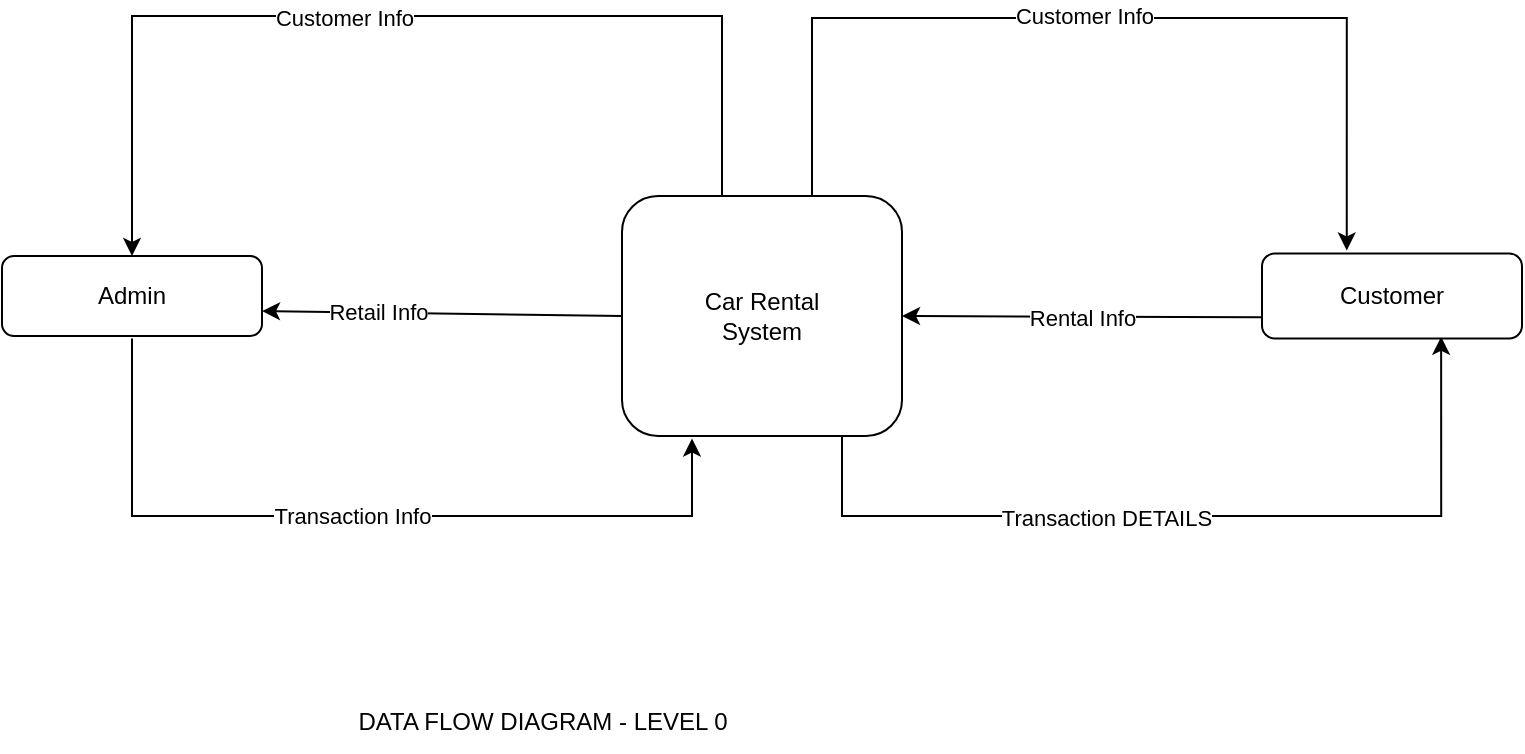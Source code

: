 <mxfile version="24.2.5" type="device">
  <diagram name="Page-1" id="1sUirBI9B5Q_mOUVWr8-">
    <mxGraphModel dx="830" dy="657" grid="1" gridSize="10" guides="1" tooltips="1" connect="1" arrows="1" fold="1" page="1" pageScale="1" pageWidth="850" pageHeight="1100" math="0" shadow="0">
      <root>
        <mxCell id="0" />
        <mxCell id="1" parent="0" />
        <mxCell id="B0CBj3l1OAyqEAr3n8iD-9" style="edgeStyle=orthogonalEdgeStyle;rounded=0;orthogonalLoop=1;jettySize=auto;html=1;entryX=0.5;entryY=0;entryDx=0;entryDy=0;" edge="1" parent="1" source="B0CBj3l1OAyqEAr3n8iD-2" target="B0CBj3l1OAyqEAr3n8iD-4">
          <mxGeometry relative="1" as="geometry">
            <mxPoint x="80.0" y="209" as="targetPoint" />
            <mxPoint x="380.05" y="179" as="sourcePoint" />
            <Array as="points">
              <mxPoint x="380" y="130" />
              <mxPoint x="85" y="130" />
            </Array>
          </mxGeometry>
        </mxCell>
        <mxCell id="B0CBj3l1OAyqEAr3n8iD-17" value="Customer Info" style="edgeLabel;html=1;align=center;verticalAlign=middle;resizable=0;points=[];" vertex="1" connectable="0" parent="B0CBj3l1OAyqEAr3n8iD-9">
          <mxGeometry x="0.104" y="1" relative="1" as="geometry">
            <mxPoint as="offset" />
          </mxGeometry>
        </mxCell>
        <mxCell id="B0CBj3l1OAyqEAr3n8iD-11" style="edgeStyle=orthogonalEdgeStyle;rounded=0;orthogonalLoop=1;jettySize=auto;html=1;entryX=0.326;entryY=-0.036;entryDx=0;entryDy=0;entryPerimeter=0;" edge="1" parent="1" target="B0CBj3l1OAyqEAr3n8iD-3">
          <mxGeometry relative="1" as="geometry">
            <mxPoint x="690" y="110.5" as="targetPoint" />
            <mxPoint x="425" y="220" as="sourcePoint" />
            <Array as="points">
              <mxPoint x="425" y="131" />
              <mxPoint x="692" y="131" />
            </Array>
          </mxGeometry>
        </mxCell>
        <mxCell id="B0CBj3l1OAyqEAr3n8iD-21" value="Customer Info" style="edgeLabel;html=1;align=center;verticalAlign=middle;resizable=0;points=[];" vertex="1" connectable="0" parent="B0CBj3l1OAyqEAr3n8iD-11">
          <mxGeometry x="-0.051" y="1" relative="1" as="geometry">
            <mxPoint as="offset" />
          </mxGeometry>
        </mxCell>
        <mxCell id="B0CBj3l1OAyqEAr3n8iD-13" style="edgeStyle=orthogonalEdgeStyle;rounded=0;orthogonalLoop=1;jettySize=auto;html=1;entryX=0.689;entryY=0.98;entryDx=0;entryDy=0;entryPerimeter=0;" edge="1" parent="1" source="B0CBj3l1OAyqEAr3n8iD-2" target="B0CBj3l1OAyqEAr3n8iD-3">
          <mxGeometry relative="1" as="geometry">
            <mxPoint x="780" y="470" as="targetPoint" />
            <Array as="points">
              <mxPoint x="440" y="380" />
              <mxPoint x="740" y="380" />
            </Array>
          </mxGeometry>
        </mxCell>
        <mxCell id="B0CBj3l1OAyqEAr3n8iD-22" value="Transaction DETAILS" style="edgeLabel;html=1;align=center;verticalAlign=middle;resizable=0;points=[];" vertex="1" connectable="0" parent="B0CBj3l1OAyqEAr3n8iD-13">
          <mxGeometry x="-0.202" y="-1" relative="1" as="geometry">
            <mxPoint as="offset" />
          </mxGeometry>
        </mxCell>
        <mxCell id="B0CBj3l1OAyqEAr3n8iD-2" value="Car Rental&lt;div&gt;System&lt;/div&gt;" style="rounded=1;whiteSpace=wrap;html=1;" vertex="1" parent="1">
          <mxGeometry x="330" y="220" width="140" height="120" as="geometry" />
        </mxCell>
        <mxCell id="B0CBj3l1OAyqEAr3n8iD-3" value="Customer" style="rounded=1;whiteSpace=wrap;html=1;" vertex="1" parent="1">
          <mxGeometry x="650" y="248.75" width="130" height="42.5" as="geometry" />
        </mxCell>
        <mxCell id="B0CBj3l1OAyqEAr3n8iD-16" style="edgeStyle=orthogonalEdgeStyle;rounded=0;orthogonalLoop=1;jettySize=auto;html=1;entryX=0.25;entryY=1;entryDx=0;entryDy=0;" edge="1" parent="1">
          <mxGeometry relative="1" as="geometry">
            <mxPoint x="365" y="341.25" as="targetPoint" />
            <mxPoint x="85" y="291.25" as="sourcePoint" />
            <Array as="points">
              <mxPoint x="85" y="380" />
              <mxPoint x="365" y="380" />
            </Array>
          </mxGeometry>
        </mxCell>
        <mxCell id="B0CBj3l1OAyqEAr3n8iD-19" value="Transaction Info" style="edgeLabel;html=1;align=center;verticalAlign=middle;resizable=0;points=[];" vertex="1" connectable="0" parent="B0CBj3l1OAyqEAr3n8iD-16">
          <mxGeometry x="-0.029" relative="1" as="geometry">
            <mxPoint as="offset" />
          </mxGeometry>
        </mxCell>
        <mxCell id="B0CBj3l1OAyqEAr3n8iD-4" value="Admin" style="rounded=1;whiteSpace=wrap;html=1;" vertex="1" parent="1">
          <mxGeometry x="20" y="250" width="130" height="40" as="geometry" />
        </mxCell>
        <mxCell id="B0CBj3l1OAyqEAr3n8iD-6" value="" style="endArrow=classic;html=1;rounded=0;entryX=1;entryY=0.5;entryDx=0;entryDy=0;exitX=0;exitY=0.5;exitDx=0;exitDy=0;" edge="1" parent="1" source="B0CBj3l1OAyqEAr3n8iD-2">
          <mxGeometry width="50" height="50" relative="1" as="geometry">
            <mxPoint x="330" y="282.5" as="sourcePoint" />
            <mxPoint x="150" y="277.5" as="targetPoint" />
            <Array as="points" />
          </mxGeometry>
        </mxCell>
        <mxCell id="B0CBj3l1OAyqEAr3n8iD-18" value="Retail Info" style="edgeLabel;html=1;align=center;verticalAlign=middle;resizable=0;points=[];" vertex="1" connectable="0" parent="B0CBj3l1OAyqEAr3n8iD-6">
          <mxGeometry x="0.353" y="-1" relative="1" as="geometry">
            <mxPoint as="offset" />
          </mxGeometry>
        </mxCell>
        <mxCell id="B0CBj3l1OAyqEAr3n8iD-12" value="" style="edgeStyle=none;orthogonalLoop=1;jettySize=auto;html=1;rounded=0;entryX=1;entryY=0.5;entryDx=0;entryDy=0;exitX=0;exitY=0.75;exitDx=0;exitDy=0;" edge="1" parent="1" source="B0CBj3l1OAyqEAr3n8iD-3" target="B0CBj3l1OAyqEAr3n8iD-2">
          <mxGeometry width="100" relative="1" as="geometry">
            <mxPoint x="460" y="250" as="sourcePoint" />
            <mxPoint x="560" y="250" as="targetPoint" />
            <Array as="points" />
          </mxGeometry>
        </mxCell>
        <mxCell id="B0CBj3l1OAyqEAr3n8iD-20" value="Rental Info" style="edgeLabel;html=1;align=center;verticalAlign=middle;resizable=0;points=[];" vertex="1" connectable="0" parent="B0CBj3l1OAyqEAr3n8iD-12">
          <mxGeometry x="-0.002" relative="1" as="geometry">
            <mxPoint as="offset" />
          </mxGeometry>
        </mxCell>
        <mxCell id="B0CBj3l1OAyqEAr3n8iD-23" value="DATA FLOW DIAGRAM - LEVEL 0" style="text;html=1;align=center;verticalAlign=middle;resizable=0;points=[];autosize=1;strokeColor=none;fillColor=none;" vertex="1" parent="1">
          <mxGeometry x="185" y="468" width="210" height="30" as="geometry" />
        </mxCell>
      </root>
    </mxGraphModel>
  </diagram>
</mxfile>
